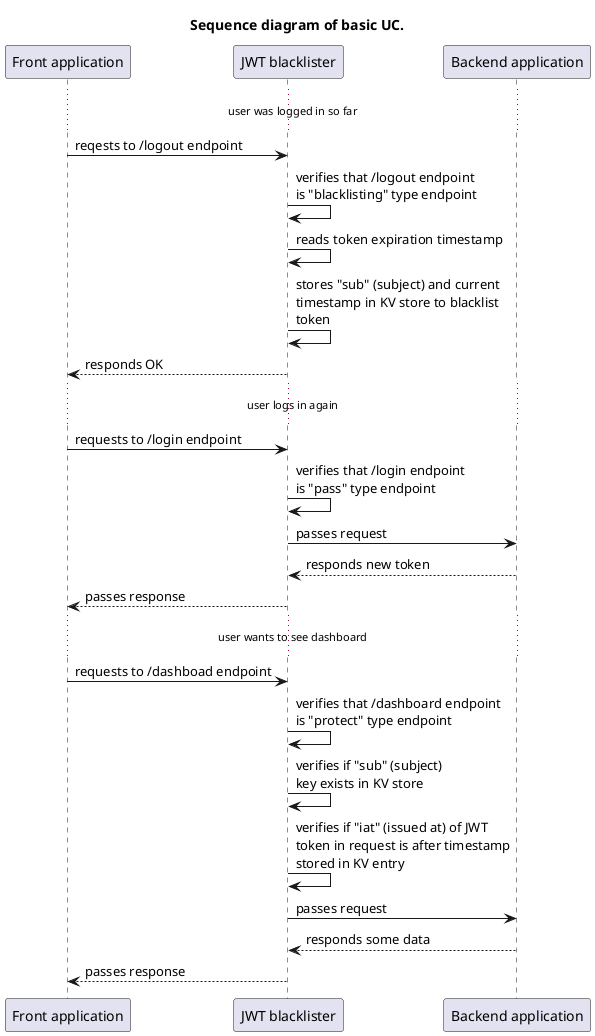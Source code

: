 @startuml

title Sequence diagram of basic UC.

participant "Front application" as front
participant "JWT blacklister" as jb
participant "Backend application" as back

... user was logged in so far ...
front -> jb : reqests to /logout endpoint
jb -> jb : verifies that /logout endpoint\nis "blacklisting" type endpoint
jb -> jb : reads token expiration timestamp
jb -> jb : stores "sub" (subject) and current\ntimestamp in KV store to blacklist\ntoken
jb --> front : responds OK
... user logs in again ...
front -> jb : requests to /login endpoint
jb -> jb : verifies that /login endpoint\nis "pass" type endpoint
jb -> back : passes request
back --> jb : responds new token
jb --> front : passes response
... user wants to see dashboard ...
front -> jb : requests to /dashboad endpoint
jb -> jb : verifies that /dashboard endpoint\nis "protect" type endpoint
jb -> jb : verifies if "sub" (subject)\nkey exists in KV store
jb -> jb : verifies if "iat" (issued at) of JWT\ntoken in request is after timestamp\nstored in KV entry
jb -> back : passes request
back --> jb : responds some data
jb --> front : passes response

@enduml